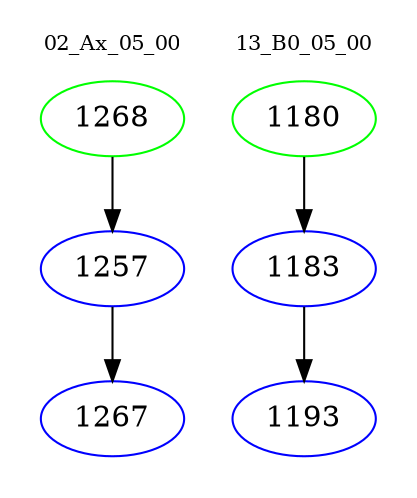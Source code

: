 digraph{
subgraph cluster_0 {
color = white
label = "02_Ax_05_00";
fontsize=10;
T0_1268 [label="1268", color="green"]
T0_1268 -> T0_1257 [color="black"]
T0_1257 [label="1257", color="blue"]
T0_1257 -> T0_1267 [color="black"]
T0_1267 [label="1267", color="blue"]
}
subgraph cluster_1 {
color = white
label = "13_B0_05_00";
fontsize=10;
T1_1180 [label="1180", color="green"]
T1_1180 -> T1_1183 [color="black"]
T1_1183 [label="1183", color="blue"]
T1_1183 -> T1_1193 [color="black"]
T1_1193 [label="1193", color="blue"]
}
}

